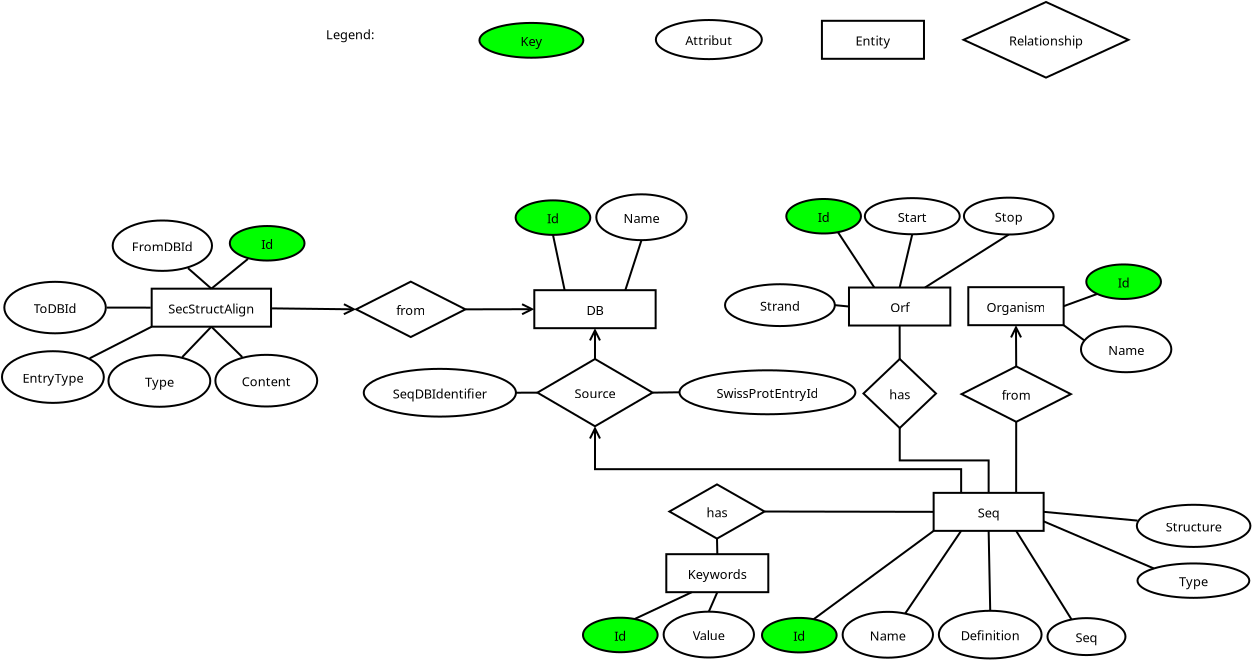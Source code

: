 <?xml version="1.0" encoding="UTF-8"?>
<dia:diagram xmlns:dia="http://www.lysator.liu.se/~alla/dia/">
  <dia:layer name="Hintergrund" visible="true" active="true">
    <dia:object type="Standard - Text" version="1" id="O0">
      <dia:attribute name="obj_pos">
        <dia:point val="22.94,12.783"/>
      </dia:attribute>
      <dia:attribute name="obj_bb">
        <dia:rectangle val="22.94,12.188;25.512,12.935"/>
      </dia:attribute>
      <dia:attribute name="text">
        <dia:composite type="text">
          <dia:attribute name="string">
            <dia:string>#Legend:#</dia:string>
          </dia:attribute>
          <dia:attribute name="font">
            <dia:font family="sans" style="0" name="Helvetica"/>
          </dia:attribute>
          <dia:attribute name="height">
            <dia:real val="0.8"/>
          </dia:attribute>
          <dia:attribute name="pos">
            <dia:point val="22.94,12.783"/>
          </dia:attribute>
          <dia:attribute name="color">
            <dia:color val="#000000"/>
          </dia:attribute>
          <dia:attribute name="alignment">
            <dia:enum val="0"/>
          </dia:attribute>
        </dia:composite>
      </dia:attribute>
      <dia:attribute name="valign">
        <dia:enum val="3"/>
      </dia:attribute>
    </dia:object>
    <dia:object type="Flowchart - Box" version="0" id="O1">
      <dia:attribute name="obj_pos">
        <dia:point val="47.731,11.858"/>
      </dia:attribute>
      <dia:attribute name="obj_bb">
        <dia:rectangle val="47.681,11.808;52.884,13.808"/>
      </dia:attribute>
      <dia:attribute name="elem_corner">
        <dia:point val="47.731,11.858"/>
      </dia:attribute>
      <dia:attribute name="elem_width">
        <dia:real val="5.103"/>
      </dia:attribute>
      <dia:attribute name="elem_height">
        <dia:real val="1.9"/>
      </dia:attribute>
      <dia:attribute name="show_background">
        <dia:boolean val="true"/>
      </dia:attribute>
      <dia:attribute name="padding">
        <dia:real val="0.5"/>
      </dia:attribute>
      <dia:attribute name="text">
        <dia:composite type="text">
          <dia:attribute name="string">
            <dia:string>#Entity#</dia:string>
          </dia:attribute>
          <dia:attribute name="font">
            <dia:font family="sans" style="0" name="Helvetica"/>
          </dia:attribute>
          <dia:attribute name="height">
            <dia:real val="0.8"/>
          </dia:attribute>
          <dia:attribute name="pos">
            <dia:point val="50.283,13.003"/>
          </dia:attribute>
          <dia:attribute name="color">
            <dia:color val="#000000"/>
          </dia:attribute>
          <dia:attribute name="alignment">
            <dia:enum val="1"/>
          </dia:attribute>
        </dia:composite>
      </dia:attribute>
    </dia:object>
    <dia:object type="Flowchart - Diamond" version="0" id="O2">
      <dia:attribute name="obj_pos">
        <dia:point val="54.814,10.918"/>
      </dia:attribute>
      <dia:attribute name="obj_bb">
        <dia:rectangle val="54.764,10.868;63.105,14.748"/>
      </dia:attribute>
      <dia:attribute name="elem_corner">
        <dia:point val="54.814,10.918"/>
      </dia:attribute>
      <dia:attribute name="elem_width">
        <dia:real val="8.241"/>
      </dia:attribute>
      <dia:attribute name="elem_height">
        <dia:real val="3.78"/>
      </dia:attribute>
      <dia:attribute name="show_background">
        <dia:boolean val="true"/>
      </dia:attribute>
      <dia:attribute name="padding">
        <dia:real val="0.354"/>
      </dia:attribute>
      <dia:attribute name="text">
        <dia:composite type="text">
          <dia:attribute name="string">
            <dia:string>#Relationship#</dia:string>
          </dia:attribute>
          <dia:attribute name="font">
            <dia:font family="sans" style="0" name="Helvetica"/>
          </dia:attribute>
          <dia:attribute name="height">
            <dia:real val="0.8"/>
          </dia:attribute>
          <dia:attribute name="pos">
            <dia:point val="58.934,13.003"/>
          </dia:attribute>
          <dia:attribute name="color">
            <dia:color val="#000000"/>
          </dia:attribute>
          <dia:attribute name="alignment">
            <dia:enum val="1"/>
          </dia:attribute>
        </dia:composite>
      </dia:attribute>
    </dia:object>
    <dia:object type="Flowchart - Ellipse" version="0" id="O3">
      <dia:attribute name="obj_pos">
        <dia:point val="39.428,11.819"/>
      </dia:attribute>
      <dia:attribute name="obj_bb">
        <dia:rectangle val="39.378,11.769;44.778,13.824"/>
      </dia:attribute>
      <dia:attribute name="elem_corner">
        <dia:point val="39.428,11.819"/>
      </dia:attribute>
      <dia:attribute name="elem_width">
        <dia:real val="5.299"/>
      </dia:attribute>
      <dia:attribute name="elem_height">
        <dia:real val="1.955"/>
      </dia:attribute>
      <dia:attribute name="show_background">
        <dia:boolean val="true"/>
      </dia:attribute>
      <dia:attribute name="padding">
        <dia:real val="0.354"/>
      </dia:attribute>
      <dia:attribute name="text">
        <dia:composite type="text">
          <dia:attribute name="string">
            <dia:string>#Attribut#</dia:string>
          </dia:attribute>
          <dia:attribute name="font">
            <dia:font family="sans" style="0" name="Helvetica"/>
          </dia:attribute>
          <dia:attribute name="height">
            <dia:real val="0.8"/>
          </dia:attribute>
          <dia:attribute name="pos">
            <dia:point val="42.078,12.992"/>
          </dia:attribute>
          <dia:attribute name="color">
            <dia:color val="#000000"/>
          </dia:attribute>
          <dia:attribute name="alignment">
            <dia:enum val="1"/>
          </dia:attribute>
        </dia:composite>
      </dia:attribute>
    </dia:object>
    <dia:object type="Flowchart - Ellipse" version="0" id="O4">
      <dia:attribute name="obj_pos">
        <dia:point val="30.607,11.964"/>
      </dia:attribute>
      <dia:attribute name="obj_bb">
        <dia:rectangle val="30.557,11.914;35.851,13.754"/>
      </dia:attribute>
      <dia:attribute name="elem_corner">
        <dia:point val="30.607,11.964"/>
      </dia:attribute>
      <dia:attribute name="elem_width">
        <dia:real val="5.194"/>
      </dia:attribute>
      <dia:attribute name="elem_height">
        <dia:real val="1.74"/>
      </dia:attribute>
      <dia:attribute name="border_width">
        <dia:real val="0.1"/>
      </dia:attribute>
      <dia:attribute name="inner_color">
        <dia:color val="#00ff00"/>
      </dia:attribute>
      <dia:attribute name="show_background">
        <dia:boolean val="true"/>
      </dia:attribute>
      <dia:attribute name="padding">
        <dia:real val="0.354"/>
      </dia:attribute>
      <dia:attribute name="text">
        <dia:composite type="text">
          <dia:attribute name="string">
            <dia:string>#Key#</dia:string>
          </dia:attribute>
          <dia:attribute name="font">
            <dia:font family="sans" style="0" name="Helvetica"/>
          </dia:attribute>
          <dia:attribute name="height">
            <dia:real val="0.8"/>
          </dia:attribute>
          <dia:attribute name="pos">
            <dia:point val="33.204,13.029"/>
          </dia:attribute>
          <dia:attribute name="color">
            <dia:color val="#000000"/>
          </dia:attribute>
          <dia:attribute name="alignment">
            <dia:enum val="1"/>
          </dia:attribute>
        </dia:composite>
      </dia:attribute>
    </dia:object>
    <dia:object type="Flowchart - Box" version="0" id="O5">
      <dia:attribute name="obj_pos">
        <dia:point val="53.317,35.461"/>
      </dia:attribute>
      <dia:attribute name="obj_bb">
        <dia:rectangle val="53.267,35.41;58.867,37.41"/>
      </dia:attribute>
      <dia:attribute name="elem_corner">
        <dia:point val="53.317,35.461"/>
      </dia:attribute>
      <dia:attribute name="elem_width">
        <dia:real val="5.5"/>
      </dia:attribute>
      <dia:attribute name="elem_height">
        <dia:real val="1.9"/>
      </dia:attribute>
      <dia:attribute name="show_background">
        <dia:boolean val="true"/>
      </dia:attribute>
      <dia:attribute name="padding">
        <dia:real val="0.5"/>
      </dia:attribute>
      <dia:attribute name="text">
        <dia:composite type="text">
          <dia:attribute name="string">
            <dia:string>#Seq#</dia:string>
          </dia:attribute>
          <dia:attribute name="font">
            <dia:font family="sans" style="0" name="Helvetica"/>
          </dia:attribute>
          <dia:attribute name="height">
            <dia:real val="0.8"/>
          </dia:attribute>
          <dia:attribute name="pos">
            <dia:point val="56.067,36.605"/>
          </dia:attribute>
          <dia:attribute name="color">
            <dia:color val="#000000"/>
          </dia:attribute>
          <dia:attribute name="alignment">
            <dia:enum val="1"/>
          </dia:attribute>
        </dia:composite>
      </dia:attribute>
    </dia:object>
    <dia:object type="Flowchart - Ellipse" version="0" id="O6">
      <dia:attribute name="obj_pos">
        <dia:point val="44.734,41.713"/>
      </dia:attribute>
      <dia:attribute name="obj_bb">
        <dia:rectangle val="44.684,41.663;48.517,43.489"/>
      </dia:attribute>
      <dia:attribute name="elem_corner">
        <dia:point val="44.734,41.713"/>
      </dia:attribute>
      <dia:attribute name="elem_width">
        <dia:real val="3.733"/>
      </dia:attribute>
      <dia:attribute name="elem_height">
        <dia:real val="1.726"/>
      </dia:attribute>
      <dia:attribute name="border_width">
        <dia:real val="0.1"/>
      </dia:attribute>
      <dia:attribute name="inner_color">
        <dia:color val="#00ff00"/>
      </dia:attribute>
      <dia:attribute name="show_background">
        <dia:boolean val="true"/>
      </dia:attribute>
      <dia:attribute name="padding">
        <dia:real val="0.354"/>
      </dia:attribute>
      <dia:attribute name="text">
        <dia:composite type="text">
          <dia:attribute name="string">
            <dia:string>#Id#</dia:string>
          </dia:attribute>
          <dia:attribute name="font">
            <dia:font family="sans" style="0" name="Helvetica"/>
          </dia:attribute>
          <dia:attribute name="height">
            <dia:real val="0.8"/>
          </dia:attribute>
          <dia:attribute name="pos">
            <dia:point val="46.601,42.771"/>
          </dia:attribute>
          <dia:attribute name="color">
            <dia:color val="#000000"/>
          </dia:attribute>
          <dia:attribute name="alignment">
            <dia:enum val="1"/>
          </dia:attribute>
        </dia:composite>
      </dia:attribute>
    </dia:object>
    <dia:object type="Flowchart - Ellipse" version="0" id="O7">
      <dia:attribute name="obj_pos">
        <dia:point val="48.767,41.41"/>
      </dia:attribute>
      <dia:attribute name="obj_bb">
        <dia:rectangle val="48.717,41.361;53.334,43.752"/>
      </dia:attribute>
      <dia:attribute name="elem_corner">
        <dia:point val="48.767,41.41"/>
      </dia:attribute>
      <dia:attribute name="elem_width">
        <dia:real val="4.517"/>
      </dia:attribute>
      <dia:attribute name="elem_height">
        <dia:real val="2.292"/>
      </dia:attribute>
      <dia:attribute name="show_background">
        <dia:boolean val="true"/>
      </dia:attribute>
      <dia:attribute name="padding">
        <dia:real val="0.354"/>
      </dia:attribute>
      <dia:attribute name="text">
        <dia:composite type="text">
          <dia:attribute name="string">
            <dia:string>#Name#</dia:string>
          </dia:attribute>
          <dia:attribute name="font">
            <dia:font family="sans" style="0" name="Helvetica"/>
          </dia:attribute>
          <dia:attribute name="height">
            <dia:real val="0.8"/>
          </dia:attribute>
          <dia:attribute name="pos">
            <dia:point val="51.026,42.751"/>
          </dia:attribute>
          <dia:attribute name="color">
            <dia:color val="#000000"/>
          </dia:attribute>
          <dia:attribute name="alignment">
            <dia:enum val="1"/>
          </dia:attribute>
        </dia:composite>
      </dia:attribute>
    </dia:object>
    <dia:object type="Flowchart - Ellipse" version="0" id="O8">
      <dia:attribute name="obj_pos">
        <dia:point val="53.577,41.357"/>
      </dia:attribute>
      <dia:attribute name="obj_bb">
        <dia:rectangle val="53.527,41.307;58.765,43.791"/>
      </dia:attribute>
      <dia:attribute name="elem_corner">
        <dia:point val="53.577,41.357"/>
      </dia:attribute>
      <dia:attribute name="elem_width">
        <dia:real val="5.137"/>
      </dia:attribute>
      <dia:attribute name="elem_height">
        <dia:real val="2.384"/>
      </dia:attribute>
      <dia:attribute name="show_background">
        <dia:boolean val="true"/>
      </dia:attribute>
      <dia:attribute name="padding">
        <dia:real val="0.354"/>
      </dia:attribute>
      <dia:attribute name="text">
        <dia:composite type="text">
          <dia:attribute name="string">
            <dia:string>#Definition#</dia:string>
          </dia:attribute>
          <dia:attribute name="font">
            <dia:font family="sans" style="0" name="Helvetica"/>
          </dia:attribute>
          <dia:attribute name="height">
            <dia:real val="0.8"/>
          </dia:attribute>
          <dia:attribute name="pos">
            <dia:point val="56.146,42.744"/>
          </dia:attribute>
          <dia:attribute name="color">
            <dia:color val="#000000"/>
          </dia:attribute>
          <dia:attribute name="alignment">
            <dia:enum val="1"/>
          </dia:attribute>
        </dia:composite>
      </dia:attribute>
    </dia:object>
    <dia:object type="Flowchart - Ellipse" version="0" id="O9">
      <dia:attribute name="obj_pos">
        <dia:point val="59.01,41.724"/>
      </dia:attribute>
      <dia:attribute name="obj_bb">
        <dia:rectangle val="58.96,41.674;62.958,43.621"/>
      </dia:attribute>
      <dia:attribute name="elem_corner">
        <dia:point val="59.01,41.724"/>
      </dia:attribute>
      <dia:attribute name="elem_width">
        <dia:real val="3.898"/>
      </dia:attribute>
      <dia:attribute name="elem_height">
        <dia:real val="1.848"/>
      </dia:attribute>
      <dia:attribute name="show_background">
        <dia:boolean val="true"/>
      </dia:attribute>
      <dia:attribute name="padding">
        <dia:real val="0.354"/>
      </dia:attribute>
      <dia:attribute name="text">
        <dia:composite type="text">
          <dia:attribute name="string">
            <dia:string>#Seq#</dia:string>
          </dia:attribute>
          <dia:attribute name="font">
            <dia:font family="sans" style="0" name="Helvetica"/>
          </dia:attribute>
          <dia:attribute name="height">
            <dia:real val="0.8"/>
          </dia:attribute>
          <dia:attribute name="pos">
            <dia:point val="60.959,42.843"/>
          </dia:attribute>
          <dia:attribute name="color">
            <dia:color val="#000000"/>
          </dia:attribute>
          <dia:attribute name="alignment">
            <dia:enum val="1"/>
          </dia:attribute>
        </dia:composite>
      </dia:attribute>
    </dia:object>
    <dia:object type="Flowchart - Ellipse" version="0" id="O10">
      <dia:attribute name="obj_pos">
        <dia:point val="63.51,38.99"/>
      </dia:attribute>
      <dia:attribute name="obj_bb">
        <dia:rectangle val="63.46,38.941;69.15,40.761"/>
      </dia:attribute>
      <dia:attribute name="elem_corner">
        <dia:point val="63.51,38.99"/>
      </dia:attribute>
      <dia:attribute name="elem_width">
        <dia:real val="5.59"/>
      </dia:attribute>
      <dia:attribute name="elem_height">
        <dia:real val="1.72"/>
      </dia:attribute>
      <dia:attribute name="show_background">
        <dia:boolean val="true"/>
      </dia:attribute>
      <dia:attribute name="padding">
        <dia:real val="0.354"/>
      </dia:attribute>
      <dia:attribute name="text">
        <dia:composite type="text">
          <dia:attribute name="string">
            <dia:string>#Type#</dia:string>
          </dia:attribute>
          <dia:attribute name="font">
            <dia:font family="sans" style="0" name="Helvetica"/>
          </dia:attribute>
          <dia:attribute name="height">
            <dia:real val="0.8"/>
          </dia:attribute>
          <dia:attribute name="pos">
            <dia:point val="66.305,40.045"/>
          </dia:attribute>
          <dia:attribute name="color">
            <dia:color val="#000000"/>
          </dia:attribute>
          <dia:attribute name="alignment">
            <dia:enum val="1"/>
          </dia:attribute>
        </dia:composite>
      </dia:attribute>
    </dia:object>
    <dia:object type="Flowchart - Ellipse" version="0" id="O11">
      <dia:attribute name="obj_pos">
        <dia:point val="63.477,36.057"/>
      </dia:attribute>
      <dia:attribute name="obj_bb">
        <dia:rectangle val="63.427,36.007;69.205,38.214"/>
      </dia:attribute>
      <dia:attribute name="elem_corner">
        <dia:point val="63.477,36.057"/>
      </dia:attribute>
      <dia:attribute name="elem_width">
        <dia:real val="5.678"/>
      </dia:attribute>
      <dia:attribute name="elem_height">
        <dia:real val="2.107"/>
      </dia:attribute>
      <dia:attribute name="show_background">
        <dia:boolean val="true"/>
      </dia:attribute>
      <dia:attribute name="padding">
        <dia:real val="0.354"/>
      </dia:attribute>
      <dia:attribute name="text">
        <dia:composite type="text">
          <dia:attribute name="string">
            <dia:string>#Structure#</dia:string>
          </dia:attribute>
          <dia:attribute name="font">
            <dia:font family="sans" style="0" name="Helvetica"/>
          </dia:attribute>
          <dia:attribute name="height">
            <dia:real val="0.8"/>
          </dia:attribute>
          <dia:attribute name="pos">
            <dia:point val="66.316,37.305"/>
          </dia:attribute>
          <dia:attribute name="color">
            <dia:color val="#000000"/>
          </dia:attribute>
          <dia:attribute name="alignment">
            <dia:enum val="1"/>
          </dia:attribute>
        </dia:composite>
      </dia:attribute>
    </dia:object>
    <dia:object type="Standard - Line" version="0" id="O12">
      <dia:attribute name="obj_pos">
        <dia:point val="63.514,36.849"/>
      </dia:attribute>
      <dia:attribute name="obj_bb">
        <dia:rectangle val="58.763,36.356;63.568,36.903"/>
      </dia:attribute>
      <dia:attribute name="conn_endpoints">
        <dia:point val="63.514,36.849"/>
        <dia:point val="58.817,36.41"/>
      </dia:attribute>
      <dia:attribute name="numcp">
        <dia:int val="1"/>
      </dia:attribute>
      <dia:connections>
        <dia:connection handle="0" to="O11" connection="16"/>
        <dia:connection handle="1" to="O5" connection="8"/>
      </dia:connections>
    </dia:object>
    <dia:object type="Standard - Line" version="0" id="O13">
      <dia:attribute name="obj_pos">
        <dia:point val="64.329,39.242"/>
      </dia:attribute>
      <dia:attribute name="obj_bb">
        <dia:rectangle val="58.752,36.82;64.395,39.308"/>
      </dia:attribute>
      <dia:attribute name="conn_endpoints">
        <dia:point val="64.329,39.242"/>
        <dia:point val="58.817,36.886"/>
      </dia:attribute>
      <dia:attribute name="numcp">
        <dia:int val="1"/>
      </dia:attribute>
      <dia:connections>
        <dia:connection handle="0" to="O10" connection="6"/>
        <dia:connection handle="1" to="O5" connection="10"/>
      </dia:connections>
    </dia:object>
    <dia:object type="Standard - Line" version="0" id="O14">
      <dia:attribute name="obj_pos">
        <dia:point val="57.442,37.361"/>
      </dia:attribute>
      <dia:attribute name="obj_bb">
        <dia:rectangle val="57.373,37.292;60.282,41.863"/>
      </dia:attribute>
      <dia:attribute name="conn_endpoints">
        <dia:point val="57.442,37.361"/>
        <dia:point val="60.214,41.794"/>
      </dia:attribute>
      <dia:attribute name="numcp">
        <dia:int val="1"/>
      </dia:attribute>
      <dia:connections>
        <dia:connection handle="0" to="O5" connection="14"/>
        <dia:connection handle="1" to="O9" connection="5"/>
      </dia:connections>
    </dia:object>
    <dia:object type="Standard - Line" version="0" id="O15">
      <dia:attribute name="obj_pos">
        <dia:point val="56.067,37.361"/>
      </dia:attribute>
      <dia:attribute name="obj_bb">
        <dia:rectangle val="56.016,37.309;56.197,41.408"/>
      </dia:attribute>
      <dia:attribute name="conn_endpoints">
        <dia:point val="56.067,37.361"/>
        <dia:point val="56.146,41.357"/>
      </dia:attribute>
      <dia:attribute name="numcp">
        <dia:int val="1"/>
      </dia:attribute>
      <dia:connections>
        <dia:connection handle="0" to="O5" connection="13"/>
        <dia:connection handle="1" to="O8" connection="4"/>
      </dia:connections>
    </dia:object>
    <dia:object type="Standard - Line" version="0" id="O16">
      <dia:attribute name="obj_pos">
        <dia:point val="54.692,37.361"/>
      </dia:attribute>
      <dia:attribute name="obj_bb">
        <dia:rectangle val="51.82,37.291;54.762,41.567"/>
      </dia:attribute>
      <dia:attribute name="conn_endpoints">
        <dia:point val="54.692,37.361"/>
        <dia:point val="51.89,41.498"/>
      </dia:attribute>
      <dia:attribute name="numcp">
        <dia:int val="1"/>
      </dia:attribute>
      <dia:connections>
        <dia:connection handle="0" to="O5" connection="12"/>
        <dia:connection handle="1" to="O7" connection="3"/>
      </dia:connections>
    </dia:object>
    <dia:object type="Standard - Line" version="0" id="O17">
      <dia:attribute name="obj_pos">
        <dia:point val="53.317,37.361"/>
      </dia:attribute>
      <dia:attribute name="obj_bb">
        <dia:rectangle val="47.245,37.291;53.387,41.849"/>
      </dia:attribute>
      <dia:attribute name="conn_endpoints">
        <dia:point val="53.317,37.361"/>
        <dia:point val="47.315,41.779"/>
      </dia:attribute>
      <dia:attribute name="numcp">
        <dia:int val="1"/>
      </dia:attribute>
      <dia:connections>
        <dia:connection handle="0" to="O5" connection="11"/>
        <dia:connection handle="1" to="O6" connection="3"/>
      </dia:connections>
    </dia:object>
    <dia:object type="Flowchart - Diamond" version="0" id="O18">
      <dia:attribute name="obj_pos">
        <dia:point val="40.106,35.038"/>
      </dia:attribute>
      <dia:attribute name="obj_bb">
        <dia:rectangle val="40.056,34.989;44.913,37.8"/>
      </dia:attribute>
      <dia:attribute name="elem_corner">
        <dia:point val="40.106,35.038"/>
      </dia:attribute>
      <dia:attribute name="elem_width">
        <dia:real val="4.756"/>
      </dia:attribute>
      <dia:attribute name="elem_height">
        <dia:real val="2.711"/>
      </dia:attribute>
      <dia:attribute name="show_background">
        <dia:boolean val="true"/>
      </dia:attribute>
      <dia:attribute name="padding">
        <dia:real val="0.354"/>
      </dia:attribute>
      <dia:attribute name="text">
        <dia:composite type="text">
          <dia:attribute name="string">
            <dia:string>#has#</dia:string>
          </dia:attribute>
          <dia:attribute name="font">
            <dia:font family="sans" style="0" name="Helvetica"/>
          </dia:attribute>
          <dia:attribute name="height">
            <dia:real val="0.8"/>
          </dia:attribute>
          <dia:attribute name="pos">
            <dia:point val="42.485,36.589"/>
          </dia:attribute>
          <dia:attribute name="color">
            <dia:color val="#000000"/>
          </dia:attribute>
          <dia:attribute name="alignment">
            <dia:enum val="1"/>
          </dia:attribute>
        </dia:composite>
      </dia:attribute>
    </dia:object>
    <dia:object type="Standard - Line" version="0" id="O19">
      <dia:attribute name="obj_pos">
        <dia:point val="53.317,36.41"/>
      </dia:attribute>
      <dia:attribute name="obj_bb">
        <dia:rectangle val="44.813,36.344;53.367,36.461"/>
      </dia:attribute>
      <dia:attribute name="conn_endpoints">
        <dia:point val="53.317,36.41"/>
        <dia:point val="44.863,36.394"/>
      </dia:attribute>
      <dia:attribute name="numcp">
        <dia:int val="1"/>
      </dia:attribute>
      <dia:connections>
        <dia:connection handle="0" to="O5" connection="7"/>
        <dia:connection handle="1" to="O18" connection="4"/>
      </dia:connections>
    </dia:object>
    <dia:object type="Flowchart - Box" version="0" id="O20">
      <dia:attribute name="obj_pos">
        <dia:point val="39.95,38.527"/>
      </dia:attribute>
      <dia:attribute name="obj_bb">
        <dia:rectangle val="39.901,38.477;45.1,40.477"/>
      </dia:attribute>
      <dia:attribute name="elem_corner">
        <dia:point val="39.95,38.527"/>
      </dia:attribute>
      <dia:attribute name="elem_width">
        <dia:real val="5.1"/>
      </dia:attribute>
      <dia:attribute name="elem_height">
        <dia:real val="1.9"/>
      </dia:attribute>
      <dia:attribute name="show_background">
        <dia:boolean val="true"/>
      </dia:attribute>
      <dia:attribute name="padding">
        <dia:real val="0.5"/>
      </dia:attribute>
      <dia:attribute name="text">
        <dia:composite type="text">
          <dia:attribute name="string">
            <dia:string>#Keywords#</dia:string>
          </dia:attribute>
          <dia:attribute name="font">
            <dia:font family="sans" style="0" name="Helvetica"/>
          </dia:attribute>
          <dia:attribute name="height">
            <dia:real val="0.8"/>
          </dia:attribute>
          <dia:attribute name="pos">
            <dia:point val="42.501,39.672"/>
          </dia:attribute>
          <dia:attribute name="color">
            <dia:color val="#000000"/>
          </dia:attribute>
          <dia:attribute name="alignment">
            <dia:enum val="1"/>
          </dia:attribute>
        </dia:composite>
      </dia:attribute>
    </dia:object>
    <dia:object type="Standard - Line" version="0" id="O21">
      <dia:attribute name="obj_pos">
        <dia:point val="42.485,37.75"/>
      </dia:attribute>
      <dia:attribute name="obj_bb">
        <dia:rectangle val="42.434,37.699;42.551,38.578"/>
      </dia:attribute>
      <dia:attribute name="conn_endpoints">
        <dia:point val="42.485,37.75"/>
        <dia:point val="42.501,38.527"/>
      </dia:attribute>
      <dia:attribute name="numcp">
        <dia:int val="1"/>
      </dia:attribute>
      <dia:connections>
        <dia:connection handle="0" to="O18" connection="8"/>
        <dia:connection handle="1" to="O20" connection="2"/>
      </dia:connections>
    </dia:object>
    <dia:object type="Flowchart - Ellipse" version="0" id="O22">
      <dia:attribute name="obj_pos">
        <dia:point val="35.784,41.703"/>
      </dia:attribute>
      <dia:attribute name="obj_bb">
        <dia:rectangle val="35.734,41.653;39.567,43.48"/>
      </dia:attribute>
      <dia:attribute name="elem_corner">
        <dia:point val="35.784,41.703"/>
      </dia:attribute>
      <dia:attribute name="elem_width">
        <dia:real val="3.733"/>
      </dia:attribute>
      <dia:attribute name="elem_height">
        <dia:real val="1.726"/>
      </dia:attribute>
      <dia:attribute name="border_width">
        <dia:real val="0.1"/>
      </dia:attribute>
      <dia:attribute name="inner_color">
        <dia:color val="#00ff00"/>
      </dia:attribute>
      <dia:attribute name="show_background">
        <dia:boolean val="true"/>
      </dia:attribute>
      <dia:attribute name="padding">
        <dia:real val="0.354"/>
      </dia:attribute>
      <dia:attribute name="text">
        <dia:composite type="text">
          <dia:attribute name="string">
            <dia:string>#Id#</dia:string>
          </dia:attribute>
          <dia:attribute name="font">
            <dia:font family="sans" style="0" name="Helvetica"/>
          </dia:attribute>
          <dia:attribute name="height">
            <dia:real val="0.8"/>
          </dia:attribute>
          <dia:attribute name="pos">
            <dia:point val="37.651,42.761"/>
          </dia:attribute>
          <dia:attribute name="color">
            <dia:color val="#000000"/>
          </dia:attribute>
          <dia:attribute name="alignment">
            <dia:enum val="1"/>
          </dia:attribute>
        </dia:composite>
      </dia:attribute>
    </dia:object>
    <dia:object type="Flowchart - Ellipse" version="0" id="O23">
      <dia:attribute name="obj_pos">
        <dia:point val="39.817,41.401"/>
      </dia:attribute>
      <dia:attribute name="obj_bb">
        <dia:rectangle val="39.767,41.35;44.384,43.742"/>
      </dia:attribute>
      <dia:attribute name="elem_corner">
        <dia:point val="39.817,41.401"/>
      </dia:attribute>
      <dia:attribute name="elem_width">
        <dia:real val="4.517"/>
      </dia:attribute>
      <dia:attribute name="elem_height">
        <dia:real val="2.292"/>
      </dia:attribute>
      <dia:attribute name="show_background">
        <dia:boolean val="true"/>
      </dia:attribute>
      <dia:attribute name="padding">
        <dia:real val="0.354"/>
      </dia:attribute>
      <dia:attribute name="text">
        <dia:composite type="text">
          <dia:attribute name="string">
            <dia:string>#Value#</dia:string>
          </dia:attribute>
          <dia:attribute name="font">
            <dia:font family="sans" style="0" name="Helvetica"/>
          </dia:attribute>
          <dia:attribute name="height">
            <dia:real val="0.8"/>
          </dia:attribute>
          <dia:attribute name="pos">
            <dia:point val="42.075,42.741"/>
          </dia:attribute>
          <dia:attribute name="color">
            <dia:color val="#000000"/>
          </dia:attribute>
          <dia:attribute name="alignment">
            <dia:enum val="1"/>
          </dia:attribute>
        </dia:composite>
      </dia:attribute>
    </dia:object>
    <dia:object type="Standard - Line" version="0" id="O24">
      <dia:attribute name="obj_pos">
        <dia:point val="41.225,40.427"/>
      </dia:attribute>
      <dia:attribute name="obj_bb">
        <dia:rectangle val="38.298,40.361;41.292,41.835"/>
      </dia:attribute>
      <dia:attribute name="conn_endpoints">
        <dia:point val="41.225,40.427"/>
        <dia:point val="38.365,41.769"/>
      </dia:attribute>
      <dia:attribute name="numcp">
        <dia:int val="1"/>
      </dia:attribute>
      <dia:connections>
        <dia:connection handle="0" to="O20" connection="12"/>
        <dia:connection handle="1" to="O22" connection="3"/>
      </dia:connections>
    </dia:object>
    <dia:object type="Standard - Line" version="0" id="O25">
      <dia:attribute name="obj_pos">
        <dia:point val="42.501,40.427"/>
      </dia:attribute>
      <dia:attribute name="obj_bb">
        <dia:rectangle val="42.01,40.361;42.566,41.466"/>
      </dia:attribute>
      <dia:attribute name="conn_endpoints">
        <dia:point val="42.501,40.427"/>
        <dia:point val="42.075,41.401"/>
      </dia:attribute>
      <dia:attribute name="numcp">
        <dia:int val="1"/>
      </dia:attribute>
      <dia:connections>
        <dia:connection handle="0" to="O20" connection="13"/>
        <dia:connection handle="1" to="O23" connection="4"/>
      </dia:connections>
    </dia:object>
    <dia:object type="Flowchart - Diamond" version="0" id="O26">
      <dia:attribute name="obj_pos">
        <dia:point val="54.713,29.139"/>
      </dia:attribute>
      <dia:attribute name="obj_bb">
        <dia:rectangle val="54.663,29.089;60.228,31.96"/>
      </dia:attribute>
      <dia:attribute name="elem_corner">
        <dia:point val="54.713,29.139"/>
      </dia:attribute>
      <dia:attribute name="elem_width">
        <dia:real val="5.465"/>
      </dia:attribute>
      <dia:attribute name="elem_height">
        <dia:real val="2.77"/>
      </dia:attribute>
      <dia:attribute name="show_background">
        <dia:boolean val="true"/>
      </dia:attribute>
      <dia:attribute name="padding">
        <dia:real val="0.354"/>
      </dia:attribute>
      <dia:attribute name="text">
        <dia:composite type="text">
          <dia:attribute name="string">
            <dia:string>#from#</dia:string>
          </dia:attribute>
          <dia:attribute name="font">
            <dia:font family="sans" style="0" name="Helvetica"/>
          </dia:attribute>
          <dia:attribute name="height">
            <dia:real val="0.8"/>
          </dia:attribute>
          <dia:attribute name="pos">
            <dia:point val="57.445,30.72"/>
          </dia:attribute>
          <dia:attribute name="color">
            <dia:color val="#000000"/>
          </dia:attribute>
          <dia:attribute name="alignment">
            <dia:enum val="1"/>
          </dia:attribute>
        </dia:composite>
      </dia:attribute>
    </dia:object>
    <dia:object type="Standard - Line" version="0" id="O27">
      <dia:attribute name="obj_pos">
        <dia:point val="57.445,31.91"/>
      </dia:attribute>
      <dia:attribute name="obj_bb">
        <dia:rectangle val="57.392,31.86;57.495,35.511"/>
      </dia:attribute>
      <dia:attribute name="conn_endpoints">
        <dia:point val="57.445,31.91"/>
        <dia:point val="57.442,35.461"/>
      </dia:attribute>
      <dia:attribute name="numcp">
        <dia:int val="1"/>
      </dia:attribute>
      <dia:connections>
        <dia:connection handle="0" to="O26" connection="8"/>
        <dia:connection handle="1" to="O5" connection="3"/>
      </dia:connections>
    </dia:object>
    <dia:object type="Flowchart - Box" version="0" id="O28">
      <dia:attribute name="obj_pos">
        <dia:point val="55.05,25.177"/>
      </dia:attribute>
      <dia:attribute name="obj_bb">
        <dia:rectangle val="55.001,25.127;59.867,27.127"/>
      </dia:attribute>
      <dia:attribute name="elem_corner">
        <dia:point val="55.05,25.177"/>
      </dia:attribute>
      <dia:attribute name="elem_width">
        <dia:real val="4.767"/>
      </dia:attribute>
      <dia:attribute name="elem_height">
        <dia:real val="1.9"/>
      </dia:attribute>
      <dia:attribute name="show_background">
        <dia:boolean val="true"/>
      </dia:attribute>
      <dia:attribute name="padding">
        <dia:real val="0.5"/>
      </dia:attribute>
      <dia:attribute name="text">
        <dia:composite type="text">
          <dia:attribute name="string">
            <dia:string>#Organism#</dia:string>
          </dia:attribute>
          <dia:attribute name="font">
            <dia:font family="sans" style="0" name="Helvetica"/>
          </dia:attribute>
          <dia:attribute name="height">
            <dia:real val="0.8"/>
          </dia:attribute>
          <dia:attribute name="pos">
            <dia:point val="57.434,26.322"/>
          </dia:attribute>
          <dia:attribute name="color">
            <dia:color val="#000000"/>
          </dia:attribute>
          <dia:attribute name="alignment">
            <dia:enum val="1"/>
          </dia:attribute>
        </dia:composite>
      </dia:attribute>
    </dia:object>
    <dia:object type="Standard - Line" version="0" id="O29">
      <dia:attribute name="obj_pos">
        <dia:point val="57.434,27.077"/>
      </dia:attribute>
      <dia:attribute name="obj_bb">
        <dia:rectangle val="57.107,27.027;57.768,29.19"/>
      </dia:attribute>
      <dia:attribute name="conn_endpoints">
        <dia:point val="57.434,27.077"/>
        <dia:point val="57.445,29.139"/>
      </dia:attribute>
      <dia:attribute name="numcp">
        <dia:int val="1"/>
      </dia:attribute>
      <dia:attribute name="start_arrow">
        <dia:enum val="1"/>
      </dia:attribute>
      <dia:attribute name="start_arrow_length">
        <dia:real val="0.5"/>
      </dia:attribute>
      <dia:attribute name="start_arrow_width">
        <dia:real val="0.5"/>
      </dia:attribute>
      <dia:connections>
        <dia:connection handle="0" to="O28" connection="13"/>
        <dia:connection handle="1" to="O26" connection="0"/>
      </dia:connections>
    </dia:object>
    <dia:object type="Flowchart - Ellipse" version="0" id="O30">
      <dia:attribute name="obj_pos">
        <dia:point val="60.95,24.04"/>
      </dia:attribute>
      <dia:attribute name="obj_bb">
        <dia:rectangle val="60.901,23.99;64.734,25.816"/>
      </dia:attribute>
      <dia:attribute name="elem_corner">
        <dia:point val="60.95,24.04"/>
      </dia:attribute>
      <dia:attribute name="elem_width">
        <dia:real val="3.733"/>
      </dia:attribute>
      <dia:attribute name="elem_height">
        <dia:real val="1.726"/>
      </dia:attribute>
      <dia:attribute name="border_width">
        <dia:real val="0.1"/>
      </dia:attribute>
      <dia:attribute name="inner_color">
        <dia:color val="#00ff00"/>
      </dia:attribute>
      <dia:attribute name="show_background">
        <dia:boolean val="true"/>
      </dia:attribute>
      <dia:attribute name="padding">
        <dia:real val="0.354"/>
      </dia:attribute>
      <dia:attribute name="text">
        <dia:composite type="text">
          <dia:attribute name="string">
            <dia:string>#Id#</dia:string>
          </dia:attribute>
          <dia:attribute name="font">
            <dia:font family="sans" style="0" name="Helvetica"/>
          </dia:attribute>
          <dia:attribute name="height">
            <dia:real val="0.8"/>
          </dia:attribute>
          <dia:attribute name="pos">
            <dia:point val="62.817,25.098"/>
          </dia:attribute>
          <dia:attribute name="color">
            <dia:color val="#000000"/>
          </dia:attribute>
          <dia:attribute name="alignment">
            <dia:enum val="1"/>
          </dia:attribute>
        </dia:composite>
      </dia:attribute>
    </dia:object>
    <dia:object type="Flowchart - Ellipse" version="0" id="O31">
      <dia:attribute name="obj_pos">
        <dia:point val="60.684,27.137"/>
      </dia:attribute>
      <dia:attribute name="obj_bb">
        <dia:rectangle val="60.634,27.087;65.25,29.479"/>
      </dia:attribute>
      <dia:attribute name="elem_corner">
        <dia:point val="60.684,27.137"/>
      </dia:attribute>
      <dia:attribute name="elem_width">
        <dia:real val="4.517"/>
      </dia:attribute>
      <dia:attribute name="elem_height">
        <dia:real val="2.292"/>
      </dia:attribute>
      <dia:attribute name="show_background">
        <dia:boolean val="true"/>
      </dia:attribute>
      <dia:attribute name="padding">
        <dia:real val="0.354"/>
      </dia:attribute>
      <dia:attribute name="text">
        <dia:composite type="text">
          <dia:attribute name="string">
            <dia:string>#Name#</dia:string>
          </dia:attribute>
          <dia:attribute name="font">
            <dia:font family="sans" style="0" name="Helvetica"/>
          </dia:attribute>
          <dia:attribute name="height">
            <dia:real val="0.8"/>
          </dia:attribute>
          <dia:attribute name="pos">
            <dia:point val="62.942,28.478"/>
          </dia:attribute>
          <dia:attribute name="color">
            <dia:color val="#000000"/>
          </dia:attribute>
          <dia:attribute name="alignment">
            <dia:enum val="1"/>
          </dia:attribute>
        </dia:composite>
      </dia:attribute>
    </dia:object>
    <dia:object type="Standard - Line" version="0" id="O32">
      <dia:attribute name="obj_pos">
        <dia:point val="61.497,25.513"/>
      </dia:attribute>
      <dia:attribute name="obj_bb">
        <dia:rectangle val="59.753,25.449;61.561,26.191"/>
      </dia:attribute>
      <dia:attribute name="conn_endpoints">
        <dia:point val="61.497,25.513"/>
        <dia:point val="59.817,26.127"/>
      </dia:attribute>
      <dia:attribute name="numcp">
        <dia:int val="1"/>
      </dia:attribute>
      <dia:connections>
        <dia:connection handle="0" to="O30" connection="10"/>
        <dia:connection handle="1" to="O28" connection="8"/>
      </dia:connections>
    </dia:object>
    <dia:object type="Standard - Line" version="0" id="O33">
      <dia:attribute name="obj_pos">
        <dia:point val="59.817,27.077"/>
      </dia:attribute>
      <dia:attribute name="obj_bb">
        <dia:rectangle val="59.747,27.007;60.926,27.914"/>
      </dia:attribute>
      <dia:attribute name="conn_endpoints">
        <dia:point val="59.817,27.077"/>
        <dia:point val="60.856,27.844"/>
      </dia:attribute>
      <dia:attribute name="numcp">
        <dia:int val="1"/>
      </dia:attribute>
      <dia:connections>
        <dia:connection handle="0" to="O28" connection="15"/>
        <dia:connection handle="1" to="O31" connection="7"/>
      </dia:connections>
    </dia:object>
    <dia:object type="Flowchart - Box" version="0" id="O34">
      <dia:attribute name="obj_pos">
        <dia:point val="49.084,25.194"/>
      </dia:attribute>
      <dia:attribute name="obj_bb">
        <dia:rectangle val="49.034,25.144;54.2,27.144"/>
      </dia:attribute>
      <dia:attribute name="elem_corner">
        <dia:point val="49.084,25.194"/>
      </dia:attribute>
      <dia:attribute name="elem_width">
        <dia:real val="5.067"/>
      </dia:attribute>
      <dia:attribute name="elem_height">
        <dia:real val="1.9"/>
      </dia:attribute>
      <dia:attribute name="show_background">
        <dia:boolean val="true"/>
      </dia:attribute>
      <dia:attribute name="padding">
        <dia:real val="0.5"/>
      </dia:attribute>
      <dia:attribute name="text">
        <dia:composite type="text">
          <dia:attribute name="string">
            <dia:string>#Orf#</dia:string>
          </dia:attribute>
          <dia:attribute name="font">
            <dia:font family="sans" style="0" name="Helvetica"/>
          </dia:attribute>
          <dia:attribute name="height">
            <dia:real val="0.8"/>
          </dia:attribute>
          <dia:attribute name="pos">
            <dia:point val="51.617,26.339"/>
          </dia:attribute>
          <dia:attribute name="color">
            <dia:color val="#000000"/>
          </dia:attribute>
          <dia:attribute name="alignment">
            <dia:enum val="1"/>
          </dia:attribute>
        </dia:composite>
      </dia:attribute>
    </dia:object>
    <dia:object type="Flowchart - Diamond" version="0" id="O35">
      <dia:attribute name="obj_pos">
        <dia:point val="49.808,28.768"/>
      </dia:attribute>
      <dia:attribute name="obj_bb">
        <dia:rectangle val="49.758,28.718;53.485,32.267"/>
      </dia:attribute>
      <dia:attribute name="elem_corner">
        <dia:point val="49.808,28.768"/>
      </dia:attribute>
      <dia:attribute name="elem_width">
        <dia:real val="3.627"/>
      </dia:attribute>
      <dia:attribute name="elem_height">
        <dia:real val="3.45"/>
      </dia:attribute>
      <dia:attribute name="show_background">
        <dia:boolean val="true"/>
      </dia:attribute>
      <dia:attribute name="padding">
        <dia:real val="0.354"/>
      </dia:attribute>
      <dia:attribute name="text">
        <dia:composite type="text">
          <dia:attribute name="string">
            <dia:string>#has#</dia:string>
          </dia:attribute>
          <dia:attribute name="font">
            <dia:font family="sans" style="0" name="Helvetica"/>
          </dia:attribute>
          <dia:attribute name="height">
            <dia:real val="0.8"/>
          </dia:attribute>
          <dia:attribute name="pos">
            <dia:point val="51.621,30.688"/>
          </dia:attribute>
          <dia:attribute name="color">
            <dia:color val="#000000"/>
          </dia:attribute>
          <dia:attribute name="alignment">
            <dia:enum val="1"/>
          </dia:attribute>
        </dia:composite>
      </dia:attribute>
    </dia:object>
    <dia:object type="Standard - ZigZagLine" version="1" id="O36">
      <dia:attribute name="obj_pos">
        <dia:point val="51.621,32.218"/>
      </dia:attribute>
      <dia:attribute name="obj_bb">
        <dia:rectangle val="51.572,32.167;56.117,35.511"/>
      </dia:attribute>
      <dia:attribute name="orth_points">
        <dia:point val="51.621,32.218"/>
        <dia:point val="51.621,33.839"/>
        <dia:point val="56.067,33.839"/>
        <dia:point val="56.067,35.461"/>
      </dia:attribute>
      <dia:attribute name="orth_orient">
        <dia:enum val="1"/>
        <dia:enum val="0"/>
        <dia:enum val="1"/>
      </dia:attribute>
      <dia:attribute name="autorouting">
        <dia:boolean val="true"/>
      </dia:attribute>
      <dia:connections>
        <dia:connection handle="0" to="O35" connection="8"/>
        <dia:connection handle="1" to="O5" connection="2"/>
      </dia:connections>
    </dia:object>
    <dia:object type="Standard - Line" version="0" id="O37">
      <dia:attribute name="obj_pos">
        <dia:point val="51.617,27.094"/>
      </dia:attribute>
      <dia:attribute name="obj_bb">
        <dia:rectangle val="51.567,27.044;51.672,28.818"/>
      </dia:attribute>
      <dia:attribute name="conn_endpoints">
        <dia:point val="51.617,27.094"/>
        <dia:point val="51.621,28.768"/>
      </dia:attribute>
      <dia:attribute name="numcp">
        <dia:int val="1"/>
      </dia:attribute>
      <dia:connections>
        <dia:connection handle="0" to="O34" connection="13"/>
        <dia:connection handle="1" to="O35" connection="0"/>
      </dia:connections>
    </dia:object>
    <dia:object type="Flowchart - Ellipse" version="0" id="O38">
      <dia:attribute name="obj_pos">
        <dia:point val="45.95,20.767"/>
      </dia:attribute>
      <dia:attribute name="obj_bb">
        <dia:rectangle val="45.901,20.717;49.734,22.544"/>
      </dia:attribute>
      <dia:attribute name="elem_corner">
        <dia:point val="45.95,20.767"/>
      </dia:attribute>
      <dia:attribute name="elem_width">
        <dia:real val="3.733"/>
      </dia:attribute>
      <dia:attribute name="elem_height">
        <dia:real val="1.726"/>
      </dia:attribute>
      <dia:attribute name="border_width">
        <dia:real val="0.1"/>
      </dia:attribute>
      <dia:attribute name="inner_color">
        <dia:color val="#00ff00"/>
      </dia:attribute>
      <dia:attribute name="show_background">
        <dia:boolean val="true"/>
      </dia:attribute>
      <dia:attribute name="padding">
        <dia:real val="0.354"/>
      </dia:attribute>
      <dia:attribute name="text">
        <dia:composite type="text">
          <dia:attribute name="string">
            <dia:string>#Id#</dia:string>
          </dia:attribute>
          <dia:attribute name="font">
            <dia:font family="sans" style="0" name="Helvetica"/>
          </dia:attribute>
          <dia:attribute name="height">
            <dia:real val="0.8"/>
          </dia:attribute>
          <dia:attribute name="pos">
            <dia:point val="47.817,21.825"/>
          </dia:attribute>
          <dia:attribute name="color">
            <dia:color val="#000000"/>
          </dia:attribute>
          <dia:attribute name="alignment">
            <dia:enum val="1"/>
          </dia:attribute>
        </dia:composite>
      </dia:attribute>
    </dia:object>
    <dia:object type="Flowchart - Ellipse" version="0" id="O39">
      <dia:attribute name="obj_pos">
        <dia:point val="49.877,20.724"/>
      </dia:attribute>
      <dia:attribute name="obj_bb">
        <dia:rectangle val="49.827,20.674;54.671,22.581"/>
      </dia:attribute>
      <dia:attribute name="elem_corner">
        <dia:point val="49.877,20.724"/>
      </dia:attribute>
      <dia:attribute name="elem_width">
        <dia:real val="4.744"/>
      </dia:attribute>
      <dia:attribute name="elem_height">
        <dia:real val="1.807"/>
      </dia:attribute>
      <dia:attribute name="show_background">
        <dia:boolean val="true"/>
      </dia:attribute>
      <dia:attribute name="padding">
        <dia:real val="0.354"/>
      </dia:attribute>
      <dia:attribute name="text">
        <dia:composite type="text">
          <dia:attribute name="string">
            <dia:string>#Start#</dia:string>
          </dia:attribute>
          <dia:attribute name="font">
            <dia:font family="sans" style="0" name="Helvetica"/>
          </dia:attribute>
          <dia:attribute name="height">
            <dia:real val="0.8"/>
          </dia:attribute>
          <dia:attribute name="pos">
            <dia:point val="52.249,21.822"/>
          </dia:attribute>
          <dia:attribute name="color">
            <dia:color val="#000000"/>
          </dia:attribute>
          <dia:attribute name="alignment">
            <dia:enum val="1"/>
          </dia:attribute>
        </dia:composite>
      </dia:attribute>
    </dia:object>
    <dia:object type="Flowchart - Ellipse" version="0" id="O40">
      <dia:attribute name="obj_pos">
        <dia:point val="54.831,20.7"/>
      </dia:attribute>
      <dia:attribute name="obj_bb">
        <dia:rectangle val="54.781,20.65;59.363,22.594"/>
      </dia:attribute>
      <dia:attribute name="elem_corner">
        <dia:point val="54.831,20.7"/>
      </dia:attribute>
      <dia:attribute name="elem_width">
        <dia:real val="4.482"/>
      </dia:attribute>
      <dia:attribute name="elem_height">
        <dia:real val="1.844"/>
      </dia:attribute>
      <dia:attribute name="show_background">
        <dia:boolean val="true"/>
      </dia:attribute>
      <dia:attribute name="padding">
        <dia:real val="0.354"/>
      </dia:attribute>
      <dia:attribute name="text">
        <dia:composite type="text">
          <dia:attribute name="string">
            <dia:string>#Stop#</dia:string>
          </dia:attribute>
          <dia:attribute name="font">
            <dia:font family="sans" style="0" name="Helvetica"/>
          </dia:attribute>
          <dia:attribute name="height">
            <dia:real val="0.8"/>
          </dia:attribute>
          <dia:attribute name="pos">
            <dia:point val="57.072,21.817"/>
          </dia:attribute>
          <dia:attribute name="color">
            <dia:color val="#000000"/>
          </dia:attribute>
          <dia:attribute name="alignment">
            <dia:enum val="1"/>
          </dia:attribute>
        </dia:composite>
      </dia:attribute>
    </dia:object>
    <dia:object type="Standard - Line" version="0" id="O41">
      <dia:attribute name="obj_pos">
        <dia:point val="50.35,25.194"/>
      </dia:attribute>
      <dia:attribute name="obj_bb">
        <dia:rectangle val="48.462,22.359;50.42,25.263"/>
      </dia:attribute>
      <dia:attribute name="conn_endpoints">
        <dia:point val="50.35,25.194"/>
        <dia:point val="48.532,22.428"/>
      </dia:attribute>
      <dia:attribute name="numcp">
        <dia:int val="1"/>
      </dia:attribute>
      <dia:connections>
        <dia:connection handle="0" to="O34" connection="1"/>
        <dia:connection handle="1" to="O38" connection="13"/>
      </dia:connections>
    </dia:object>
    <dia:object type="Standard - Line" version="0" id="O42">
      <dia:attribute name="obj_pos">
        <dia:point val="52.249,22.531"/>
      </dia:attribute>
      <dia:attribute name="obj_bb">
        <dia:rectangle val="51.557,22.471;52.309,25.254"/>
      </dia:attribute>
      <dia:attribute name="conn_endpoints">
        <dia:point val="52.249,22.531"/>
        <dia:point val="51.617,25.194"/>
      </dia:attribute>
      <dia:attribute name="numcp">
        <dia:int val="1"/>
      </dia:attribute>
      <dia:connections>
        <dia:connection handle="0" to="O39" connection="12"/>
        <dia:connection handle="1" to="O34" connection="2"/>
      </dia:connections>
    </dia:object>
    <dia:object type="Standard - Line" version="0" id="O43">
      <dia:attribute name="obj_pos">
        <dia:point val="57.072,22.544"/>
      </dia:attribute>
      <dia:attribute name="obj_bb">
        <dia:rectangle val="52.815,22.475;57.141,25.263"/>
      </dia:attribute>
      <dia:attribute name="conn_endpoints">
        <dia:point val="57.072,22.544"/>
        <dia:point val="52.884,25.194"/>
      </dia:attribute>
      <dia:attribute name="numcp">
        <dia:int val="1"/>
      </dia:attribute>
      <dia:connections>
        <dia:connection handle="0" to="O40" connection="12"/>
        <dia:connection handle="1" to="O34" connection="3"/>
      </dia:connections>
    </dia:object>
    <dia:object type="Flowchart - Diamond" version="0" id="O44">
      <dia:attribute name="obj_pos">
        <dia:point val="33.505,28.768"/>
      </dia:attribute>
      <dia:attribute name="obj_bb">
        <dia:rectangle val="33.455,28.718;39.314,32.181"/>
      </dia:attribute>
      <dia:attribute name="elem_corner">
        <dia:point val="33.505,28.768"/>
      </dia:attribute>
      <dia:attribute name="elem_width">
        <dia:real val="5.759"/>
      </dia:attribute>
      <dia:attribute name="elem_height">
        <dia:real val="3.363"/>
      </dia:attribute>
      <dia:attribute name="show_background">
        <dia:boolean val="true"/>
      </dia:attribute>
      <dia:attribute name="padding">
        <dia:real val="0.354"/>
      </dia:attribute>
      <dia:attribute name="text">
        <dia:composite type="text">
          <dia:attribute name="string">
            <dia:string>#Source#</dia:string>
          </dia:attribute>
          <dia:attribute name="font">
            <dia:font family="sans" style="0" name="Helvetica"/>
          </dia:attribute>
          <dia:attribute name="height">
            <dia:real val="0.8"/>
          </dia:attribute>
          <dia:attribute name="pos">
            <dia:point val="36.385,30.645"/>
          </dia:attribute>
          <dia:attribute name="color">
            <dia:color val="#000000"/>
          </dia:attribute>
          <dia:attribute name="alignment">
            <dia:enum val="1"/>
          </dia:attribute>
        </dia:composite>
      </dia:attribute>
    </dia:object>
    <dia:object type="Standard - ZigZagLine" version="1" id="O45">
      <dia:attribute name="obj_pos">
        <dia:point val="36.385,32.131"/>
      </dia:attribute>
      <dia:attribute name="obj_bb">
        <dia:rectangle val="36.054,32.081;54.742,35.511"/>
      </dia:attribute>
      <dia:attribute name="orth_points">
        <dia:point val="36.385,32.131"/>
        <dia:point val="36.385,34.277"/>
        <dia:point val="54.692,34.277"/>
        <dia:point val="54.692,35.461"/>
      </dia:attribute>
      <dia:attribute name="orth_orient">
        <dia:enum val="1"/>
        <dia:enum val="0"/>
        <dia:enum val="1"/>
      </dia:attribute>
      <dia:attribute name="autorouting">
        <dia:boolean val="false"/>
      </dia:attribute>
      <dia:attribute name="start_arrow">
        <dia:enum val="1"/>
      </dia:attribute>
      <dia:attribute name="start_arrow_length">
        <dia:real val="0.5"/>
      </dia:attribute>
      <dia:attribute name="start_arrow_width">
        <dia:real val="0.5"/>
      </dia:attribute>
      <dia:connections>
        <dia:connection handle="0" to="O44" connection="8"/>
        <dia:connection handle="1" to="O5" connection="1"/>
      </dia:connections>
    </dia:object>
    <dia:object type="Flowchart - Ellipse" version="0" id="O46">
      <dia:attribute name="obj_pos">
        <dia:point val="40.61,29.333"/>
      </dia:attribute>
      <dia:attribute name="obj_bb">
        <dia:rectangle val="40.56,29.283;49.453,31.581"/>
      </dia:attribute>
      <dia:attribute name="elem_corner">
        <dia:point val="40.61,29.333"/>
      </dia:attribute>
      <dia:attribute name="elem_width">
        <dia:real val="8.793"/>
      </dia:attribute>
      <dia:attribute name="elem_height">
        <dia:real val="2.198"/>
      </dia:attribute>
      <dia:attribute name="show_background">
        <dia:boolean val="true"/>
      </dia:attribute>
      <dia:attribute name="padding">
        <dia:real val="0.354"/>
      </dia:attribute>
      <dia:attribute name="text">
        <dia:composite type="text">
          <dia:attribute name="string">
            <dia:string>#SwissProtEntryId#</dia:string>
          </dia:attribute>
          <dia:attribute name="font">
            <dia:font family="sans" style="0" name="Helvetica"/>
          </dia:attribute>
          <dia:attribute name="height">
            <dia:real val="0.8"/>
          </dia:attribute>
          <dia:attribute name="pos">
            <dia:point val="45.006,30.627"/>
          </dia:attribute>
          <dia:attribute name="color">
            <dia:color val="#000000"/>
          </dia:attribute>
          <dia:attribute name="alignment">
            <dia:enum val="1"/>
          </dia:attribute>
        </dia:composite>
      </dia:attribute>
    </dia:object>
    <dia:object type="Standard - Line" version="0" id="O47">
      <dia:attribute name="obj_pos">
        <dia:point val="39.264,30.45"/>
      </dia:attribute>
      <dia:attribute name="obj_bb">
        <dia:rectangle val="39.214,30.381;40.661,30.5"/>
      </dia:attribute>
      <dia:attribute name="conn_endpoints">
        <dia:point val="39.264,30.45"/>
        <dia:point val="40.61,30.432"/>
      </dia:attribute>
      <dia:attribute name="numcp">
        <dia:int val="1"/>
      </dia:attribute>
      <dia:connections>
        <dia:connection handle="0" to="O44" connection="4"/>
        <dia:connection handle="1" to="O46" connection="8"/>
      </dia:connections>
    </dia:object>
    <dia:object type="Flowchart - Ellipse" version="0" id="O48">
      <dia:attribute name="obj_pos">
        <dia:point val="24.824,29.261"/>
      </dia:attribute>
      <dia:attribute name="obj_bb">
        <dia:rectangle val="24.774,29.211;32.481,31.698"/>
      </dia:attribute>
      <dia:attribute name="elem_corner">
        <dia:point val="24.824,29.261"/>
      </dia:attribute>
      <dia:attribute name="elem_width">
        <dia:real val="7.607"/>
      </dia:attribute>
      <dia:attribute name="elem_height">
        <dia:real val="2.387"/>
      </dia:attribute>
      <dia:attribute name="show_background">
        <dia:boolean val="true"/>
      </dia:attribute>
      <dia:attribute name="padding">
        <dia:real val="0.354"/>
      </dia:attribute>
      <dia:attribute name="text">
        <dia:composite type="text">
          <dia:attribute name="string">
            <dia:string>#SeqDBIdentifier#</dia:string>
          </dia:attribute>
          <dia:attribute name="font">
            <dia:font family="sans" style="0" name="Helvetica"/>
          </dia:attribute>
          <dia:attribute name="height">
            <dia:real val="0.8"/>
          </dia:attribute>
          <dia:attribute name="pos">
            <dia:point val="28.628,30.649"/>
          </dia:attribute>
          <dia:attribute name="color">
            <dia:color val="#000000"/>
          </dia:attribute>
          <dia:attribute name="alignment">
            <dia:enum val="1"/>
          </dia:attribute>
        </dia:composite>
      </dia:attribute>
    </dia:object>
    <dia:object type="Standard - Line" version="0" id="O49">
      <dia:attribute name="obj_pos">
        <dia:point val="32.431,30.454"/>
      </dia:attribute>
      <dia:attribute name="obj_bb">
        <dia:rectangle val="32.381,30.399;33.555,30.505"/>
      </dia:attribute>
      <dia:attribute name="conn_endpoints">
        <dia:point val="32.431,30.454"/>
        <dia:point val="33.505,30.45"/>
      </dia:attribute>
      <dia:attribute name="numcp">
        <dia:int val="1"/>
      </dia:attribute>
      <dia:connections>
        <dia:connection handle="0" to="O48" connection="0"/>
        <dia:connection handle="1" to="O44" connection="12"/>
      </dia:connections>
    </dia:object>
    <dia:object type="Flowchart - Box" version="0" id="O50">
      <dia:attribute name="obj_pos">
        <dia:point val="33.35,25.327"/>
      </dia:attribute>
      <dia:attribute name="obj_bb">
        <dia:rectangle val="33.3,25.277;39.467,27.277"/>
      </dia:attribute>
      <dia:attribute name="elem_corner">
        <dia:point val="33.35,25.327"/>
      </dia:attribute>
      <dia:attribute name="elem_width">
        <dia:real val="6.067"/>
      </dia:attribute>
      <dia:attribute name="elem_height">
        <dia:real val="1.9"/>
      </dia:attribute>
      <dia:attribute name="show_background">
        <dia:boolean val="true"/>
      </dia:attribute>
      <dia:attribute name="padding">
        <dia:real val="0.5"/>
      </dia:attribute>
      <dia:attribute name="text">
        <dia:composite type="text">
          <dia:attribute name="string">
            <dia:string>#DB#</dia:string>
          </dia:attribute>
          <dia:attribute name="font">
            <dia:font family="sans" style="0" name="Helvetica"/>
          </dia:attribute>
          <dia:attribute name="height">
            <dia:real val="0.8"/>
          </dia:attribute>
          <dia:attribute name="pos">
            <dia:point val="36.384,26.472"/>
          </dia:attribute>
          <dia:attribute name="color">
            <dia:color val="#000000"/>
          </dia:attribute>
          <dia:attribute name="alignment">
            <dia:enum val="1"/>
          </dia:attribute>
        </dia:composite>
      </dia:attribute>
    </dia:object>
    <dia:object type="Standard - Line" version="0" id="O51">
      <dia:attribute name="obj_pos">
        <dia:point val="36.385,28.768"/>
      </dia:attribute>
      <dia:attribute name="obj_bb">
        <dia:rectangle val="36.053,27.115;36.715,28.818"/>
      </dia:attribute>
      <dia:attribute name="conn_endpoints">
        <dia:point val="36.385,28.768"/>
        <dia:point val="36.384,27.227"/>
      </dia:attribute>
      <dia:attribute name="numcp">
        <dia:int val="1"/>
      </dia:attribute>
      <dia:attribute name="end_arrow">
        <dia:enum val="1"/>
      </dia:attribute>
      <dia:attribute name="end_arrow_length">
        <dia:real val="0.5"/>
      </dia:attribute>
      <dia:attribute name="end_arrow_width">
        <dia:real val="0.5"/>
      </dia:attribute>
      <dia:connections>
        <dia:connection handle="0" to="O44" connection="0"/>
        <dia:connection handle="1" to="O50" connection="13"/>
      </dia:connections>
    </dia:object>
    <dia:object type="Flowchart - Ellipse" version="0" id="O52">
      <dia:attribute name="obj_pos">
        <dia:point val="32.417,20.836"/>
      </dia:attribute>
      <dia:attribute name="obj_bb">
        <dia:rectangle val="32.367,20.786;36.201,22.613"/>
      </dia:attribute>
      <dia:attribute name="elem_corner">
        <dia:point val="32.417,20.836"/>
      </dia:attribute>
      <dia:attribute name="elem_width">
        <dia:real val="3.733"/>
      </dia:attribute>
      <dia:attribute name="elem_height">
        <dia:real val="1.726"/>
      </dia:attribute>
      <dia:attribute name="border_width">
        <dia:real val="0.1"/>
      </dia:attribute>
      <dia:attribute name="inner_color">
        <dia:color val="#00ff00"/>
      </dia:attribute>
      <dia:attribute name="show_background">
        <dia:boolean val="true"/>
      </dia:attribute>
      <dia:attribute name="padding">
        <dia:real val="0.354"/>
      </dia:attribute>
      <dia:attribute name="text">
        <dia:composite type="text">
          <dia:attribute name="string">
            <dia:string>#Id#</dia:string>
          </dia:attribute>
          <dia:attribute name="font">
            <dia:font family="sans" style="0" name="Helvetica"/>
          </dia:attribute>
          <dia:attribute name="height">
            <dia:real val="0.8"/>
          </dia:attribute>
          <dia:attribute name="pos">
            <dia:point val="34.284,21.895"/>
          </dia:attribute>
          <dia:attribute name="color">
            <dia:color val="#000000"/>
          </dia:attribute>
          <dia:attribute name="alignment">
            <dia:enum val="1"/>
          </dia:attribute>
        </dia:composite>
      </dia:attribute>
    </dia:object>
    <dia:object type="Flowchart - Ellipse" version="0" id="O53">
      <dia:attribute name="obj_pos">
        <dia:point val="36.45,20.534"/>
      </dia:attribute>
      <dia:attribute name="obj_bb">
        <dia:rectangle val="36.4,20.484;41.017,22.875"/>
      </dia:attribute>
      <dia:attribute name="elem_corner">
        <dia:point val="36.45,20.534"/>
      </dia:attribute>
      <dia:attribute name="elem_width">
        <dia:real val="4.517"/>
      </dia:attribute>
      <dia:attribute name="elem_height">
        <dia:real val="2.292"/>
      </dia:attribute>
      <dia:attribute name="show_background">
        <dia:boolean val="true"/>
      </dia:attribute>
      <dia:attribute name="padding">
        <dia:real val="0.354"/>
      </dia:attribute>
      <dia:attribute name="text">
        <dia:composite type="text">
          <dia:attribute name="string">
            <dia:string>#Name#</dia:string>
          </dia:attribute>
          <dia:attribute name="font">
            <dia:font family="sans" style="0" name="Helvetica"/>
          </dia:attribute>
          <dia:attribute name="height">
            <dia:real val="0.8"/>
          </dia:attribute>
          <dia:attribute name="pos">
            <dia:point val="38.709,21.875"/>
          </dia:attribute>
          <dia:attribute name="color">
            <dia:color val="#000000"/>
          </dia:attribute>
          <dia:attribute name="alignment">
            <dia:enum val="1"/>
          </dia:attribute>
        </dia:composite>
      </dia:attribute>
    </dia:object>
    <dia:object type="Standard - Line" version="0" id="O54">
      <dia:attribute name="obj_pos">
        <dia:point val="34.284,22.563"/>
      </dia:attribute>
      <dia:attribute name="obj_bb">
        <dia:rectangle val="34.225,22.504;34.926,25.386"/>
      </dia:attribute>
      <dia:attribute name="conn_endpoints">
        <dia:point val="34.284,22.563"/>
        <dia:point val="34.867,25.327"/>
      </dia:attribute>
      <dia:attribute name="numcp">
        <dia:int val="1"/>
      </dia:attribute>
      <dia:connections>
        <dia:connection handle="0" to="O52" connection="12"/>
        <dia:connection handle="1" to="O50" connection="1"/>
      </dia:connections>
    </dia:object>
    <dia:object type="Standard - Line" version="0" id="O55">
      <dia:attribute name="obj_pos">
        <dia:point val="38.709,22.826"/>
      </dia:attribute>
      <dia:attribute name="obj_bb">
        <dia:rectangle val="37.838,22.762;38.772,25.39"/>
      </dia:attribute>
      <dia:attribute name="conn_endpoints">
        <dia:point val="38.709,22.826"/>
        <dia:point val="37.901,25.327"/>
      </dia:attribute>
      <dia:attribute name="numcp">
        <dia:int val="1"/>
      </dia:attribute>
      <dia:connections>
        <dia:connection handle="0" to="O53" connection="12"/>
        <dia:connection handle="1" to="O50" connection="3"/>
      </dia:connections>
    </dia:object>
    <dia:object type="Flowchart - Diamond" version="0" id="O56">
      <dia:attribute name="obj_pos">
        <dia:point val="24.44,24.9"/>
      </dia:attribute>
      <dia:attribute name="obj_bb">
        <dia:rectangle val="24.39,24.85;29.955,27.721"/>
      </dia:attribute>
      <dia:attribute name="elem_corner">
        <dia:point val="24.44,24.9"/>
      </dia:attribute>
      <dia:attribute name="elem_width">
        <dia:real val="5.465"/>
      </dia:attribute>
      <dia:attribute name="elem_height">
        <dia:real val="2.77"/>
      </dia:attribute>
      <dia:attribute name="show_background">
        <dia:boolean val="true"/>
      </dia:attribute>
      <dia:attribute name="padding">
        <dia:real val="0.354"/>
      </dia:attribute>
      <dia:attribute name="text">
        <dia:composite type="text">
          <dia:attribute name="string">
            <dia:string>#from#</dia:string>
          </dia:attribute>
          <dia:attribute name="font">
            <dia:font family="sans" style="0" name="Helvetica"/>
          </dia:attribute>
          <dia:attribute name="height">
            <dia:real val="0.8"/>
          </dia:attribute>
          <dia:attribute name="pos">
            <dia:point val="27.172,26.48"/>
          </dia:attribute>
          <dia:attribute name="color">
            <dia:color val="#000000"/>
          </dia:attribute>
          <dia:attribute name="alignment">
            <dia:enum val="1"/>
          </dia:attribute>
        </dia:composite>
      </dia:attribute>
    </dia:object>
    <dia:object type="Standard - Line" version="0" id="O57">
      <dia:attribute name="obj_pos">
        <dia:point val="29.905,26.285"/>
      </dia:attribute>
      <dia:attribute name="obj_bb">
        <dia:rectangle val="29.855,25.948;33.462,26.609"/>
      </dia:attribute>
      <dia:attribute name="conn_endpoints">
        <dia:point val="29.905,26.285"/>
        <dia:point val="33.35,26.277"/>
      </dia:attribute>
      <dia:attribute name="numcp">
        <dia:int val="1"/>
      </dia:attribute>
      <dia:attribute name="end_arrow">
        <dia:enum val="1"/>
      </dia:attribute>
      <dia:attribute name="end_arrow_length">
        <dia:real val="0.5"/>
      </dia:attribute>
      <dia:attribute name="end_arrow_width">
        <dia:real val="0.5"/>
      </dia:attribute>
      <dia:connections>
        <dia:connection handle="0" to="O56" connection="4"/>
        <dia:connection handle="1" to="O50" connection="7"/>
      </dia:connections>
    </dia:object>
    <dia:object type="Flowchart - Box" version="0" id="O58">
      <dia:attribute name="obj_pos">
        <dia:point val="14.219,25.252"/>
      </dia:attribute>
      <dia:attribute name="obj_bb">
        <dia:rectangle val="14.169,25.202;20.238,27.202"/>
      </dia:attribute>
      <dia:attribute name="elem_corner">
        <dia:point val="14.219,25.252"/>
      </dia:attribute>
      <dia:attribute name="elem_width">
        <dia:real val="5.968"/>
      </dia:attribute>
      <dia:attribute name="elem_height">
        <dia:real val="1.9"/>
      </dia:attribute>
      <dia:attribute name="show_background">
        <dia:boolean val="true"/>
      </dia:attribute>
      <dia:attribute name="padding">
        <dia:real val="0.5"/>
      </dia:attribute>
      <dia:attribute name="text">
        <dia:composite type="text">
          <dia:attribute name="string">
            <dia:string>#SecStructAlign#</dia:string>
          </dia:attribute>
          <dia:attribute name="font">
            <dia:font family="sans" style="0" name="Helvetica"/>
          </dia:attribute>
          <dia:attribute name="height">
            <dia:real val="0.8"/>
          </dia:attribute>
          <dia:attribute name="pos">
            <dia:point val="17.203,26.397"/>
          </dia:attribute>
          <dia:attribute name="color">
            <dia:color val="#000000"/>
          </dia:attribute>
          <dia:attribute name="alignment">
            <dia:enum val="1"/>
          </dia:attribute>
        </dia:composite>
      </dia:attribute>
    </dia:object>
    <dia:object type="Standard - Line" version="0" id="O59">
      <dia:attribute name="obj_pos">
        <dia:point val="20.237,26.237"/>
      </dia:attribute>
      <dia:attribute name="obj_bb">
        <dia:rectangle val="20.187,25.948;24.552,26.61"/>
      </dia:attribute>
      <dia:attribute name="conn_endpoints">
        <dia:point val="20.237,26.237"/>
        <dia:point val="24.44,26.285"/>
      </dia:attribute>
      <dia:attribute name="numcp">
        <dia:int val="1"/>
      </dia:attribute>
      <dia:attribute name="end_arrow">
        <dia:enum val="1"/>
      </dia:attribute>
      <dia:attribute name="end_arrow_length">
        <dia:real val="0.5"/>
      </dia:attribute>
      <dia:attribute name="end_arrow_width">
        <dia:real val="0.5"/>
      </dia:attribute>
      <dia:connections>
        <dia:connection handle="0" to="O58" connection="16"/>
        <dia:connection handle="1" to="O56" connection="12"/>
      </dia:connections>
    </dia:object>
    <dia:object type="Flowchart - Ellipse" version="0" id="O60">
      <dia:attribute name="obj_pos">
        <dia:point val="18.127,22.119"/>
      </dia:attribute>
      <dia:attribute name="obj_bb">
        <dia:rectangle val="18.077,22.069;21.911,23.895"/>
      </dia:attribute>
      <dia:attribute name="elem_corner">
        <dia:point val="18.127,22.119"/>
      </dia:attribute>
      <dia:attribute name="elem_width">
        <dia:real val="3.733"/>
      </dia:attribute>
      <dia:attribute name="elem_height">
        <dia:real val="1.726"/>
      </dia:attribute>
      <dia:attribute name="border_width">
        <dia:real val="0.1"/>
      </dia:attribute>
      <dia:attribute name="inner_color">
        <dia:color val="#00ff00"/>
      </dia:attribute>
      <dia:attribute name="show_background">
        <dia:boolean val="true"/>
      </dia:attribute>
      <dia:attribute name="padding">
        <dia:real val="0.354"/>
      </dia:attribute>
      <dia:attribute name="text">
        <dia:composite type="text">
          <dia:attribute name="string">
            <dia:string>#Id#</dia:string>
          </dia:attribute>
          <dia:attribute name="font">
            <dia:font family="sans" style="0" name="Helvetica"/>
          </dia:attribute>
          <dia:attribute name="height">
            <dia:real val="0.8"/>
          </dia:attribute>
          <dia:attribute name="pos">
            <dia:point val="19.994,23.177"/>
          </dia:attribute>
          <dia:attribute name="color">
            <dia:color val="#000000"/>
          </dia:attribute>
          <dia:attribute name="alignment">
            <dia:enum val="1"/>
          </dia:attribute>
        </dia:composite>
      </dia:attribute>
    </dia:object>
    <dia:object type="Flowchart - Ellipse" version="0" id="O61">
      <dia:attribute name="obj_pos">
        <dia:point val="17.404,28.56"/>
      </dia:attribute>
      <dia:attribute name="obj_bb">
        <dia:rectangle val="17.354,28.51;22.545,31.193"/>
      </dia:attribute>
      <dia:attribute name="elem_corner">
        <dia:point val="17.404,28.56"/>
      </dia:attribute>
      <dia:attribute name="elem_width">
        <dia:real val="5.091"/>
      </dia:attribute>
      <dia:attribute name="elem_height">
        <dia:real val="2.583"/>
      </dia:attribute>
      <dia:attribute name="show_background">
        <dia:boolean val="true"/>
      </dia:attribute>
      <dia:attribute name="padding">
        <dia:real val="0.354"/>
      </dia:attribute>
      <dia:attribute name="text">
        <dia:composite type="text">
          <dia:attribute name="string">
            <dia:string>#Content#</dia:string>
          </dia:attribute>
          <dia:attribute name="font">
            <dia:font family="sans" style="0" name="Helvetica"/>
          </dia:attribute>
          <dia:attribute name="height">
            <dia:real val="0.8"/>
          </dia:attribute>
          <dia:attribute name="pos">
            <dia:point val="19.95,30.047"/>
          </dia:attribute>
          <dia:attribute name="color">
            <dia:color val="#000000"/>
          </dia:attribute>
          <dia:attribute name="alignment">
            <dia:enum val="1"/>
          </dia:attribute>
        </dia:composite>
      </dia:attribute>
    </dia:object>
    <dia:object type="Flowchart - Ellipse" version="0" id="O62">
      <dia:attribute name="obj_pos">
        <dia:point val="12.27,21.843"/>
      </dia:attribute>
      <dia:attribute name="obj_bb">
        <dia:rectangle val="12.22,21.793;17.285,24.412"/>
      </dia:attribute>
      <dia:attribute name="elem_corner">
        <dia:point val="12.27,21.843"/>
      </dia:attribute>
      <dia:attribute name="elem_width">
        <dia:real val="4.965"/>
      </dia:attribute>
      <dia:attribute name="elem_height">
        <dia:real val="2.519"/>
      </dia:attribute>
      <dia:attribute name="show_background">
        <dia:boolean val="true"/>
      </dia:attribute>
      <dia:attribute name="padding">
        <dia:real val="0.354"/>
      </dia:attribute>
      <dia:attribute name="text">
        <dia:composite type="text">
          <dia:attribute name="string">
            <dia:string>#FromDBId#</dia:string>
          </dia:attribute>
          <dia:attribute name="font">
            <dia:font family="sans" style="0" name="Helvetica"/>
          </dia:attribute>
          <dia:attribute name="height">
            <dia:real val="0.8"/>
          </dia:attribute>
          <dia:attribute name="pos">
            <dia:point val="14.752,23.297"/>
          </dia:attribute>
          <dia:attribute name="color">
            <dia:color val="#000000"/>
          </dia:attribute>
          <dia:attribute name="alignment">
            <dia:enum val="1"/>
          </dia:attribute>
        </dia:composite>
      </dia:attribute>
    </dia:object>
    <dia:object type="Flowchart - Ellipse" version="0" id="O63">
      <dia:attribute name="obj_pos">
        <dia:point val="6.851,24.909"/>
      </dia:attribute>
      <dia:attribute name="obj_bb">
        <dia:rectangle val="6.801,24.859;11.976,27.534"/>
      </dia:attribute>
      <dia:attribute name="elem_corner">
        <dia:point val="6.851,24.909"/>
      </dia:attribute>
      <dia:attribute name="elem_width">
        <dia:real val="5.075"/>
      </dia:attribute>
      <dia:attribute name="elem_height">
        <dia:real val="2.575"/>
      </dia:attribute>
      <dia:attribute name="show_background">
        <dia:boolean val="true"/>
      </dia:attribute>
      <dia:attribute name="padding">
        <dia:real val="0.354"/>
      </dia:attribute>
      <dia:attribute name="text">
        <dia:composite type="text">
          <dia:attribute name="string">
            <dia:string>#ToDBId#</dia:string>
          </dia:attribute>
          <dia:attribute name="font">
            <dia:font family="sans" style="0" name="Helvetica"/>
          </dia:attribute>
          <dia:attribute name="height">
            <dia:real val="0.8"/>
          </dia:attribute>
          <dia:attribute name="pos">
            <dia:point val="9.388,26.391"/>
          </dia:attribute>
          <dia:attribute name="color">
            <dia:color val="#000000"/>
          </dia:attribute>
          <dia:attribute name="alignment">
            <dia:enum val="1"/>
          </dia:attribute>
        </dia:composite>
      </dia:attribute>
    </dia:object>
    <dia:object type="Flowchart - Ellipse" version="0" id="O64">
      <dia:attribute name="obj_pos">
        <dia:point val="6.735,28.379"/>
      </dia:attribute>
      <dia:attribute name="obj_bb">
        <dia:rectangle val="6.685,28.329;11.876,31.012"/>
      </dia:attribute>
      <dia:attribute name="elem_corner">
        <dia:point val="6.735,28.379"/>
      </dia:attribute>
      <dia:attribute name="elem_width">
        <dia:real val="5.091"/>
      </dia:attribute>
      <dia:attribute name="elem_height">
        <dia:real val="2.583"/>
      </dia:attribute>
      <dia:attribute name="show_background">
        <dia:boolean val="true"/>
      </dia:attribute>
      <dia:attribute name="padding">
        <dia:real val="0.354"/>
      </dia:attribute>
      <dia:attribute name="text">
        <dia:composite type="text">
          <dia:attribute name="string">
            <dia:string>#EntryType#</dia:string>
          </dia:attribute>
          <dia:attribute name="font">
            <dia:font family="sans" style="0" name="Helvetica"/>
          </dia:attribute>
          <dia:attribute name="height">
            <dia:real val="0.8"/>
          </dia:attribute>
          <dia:attribute name="pos">
            <dia:point val="9.281,29.866"/>
          </dia:attribute>
          <dia:attribute name="color">
            <dia:color val="#000000"/>
          </dia:attribute>
          <dia:attribute name="alignment">
            <dia:enum val="1"/>
          </dia:attribute>
        </dia:composite>
      </dia:attribute>
    </dia:object>
    <dia:object type="Flowchart - Ellipse" version="0" id="O65">
      <dia:attribute name="obj_pos">
        <dia:point val="12.058,28.574"/>
      </dia:attribute>
      <dia:attribute name="obj_bb">
        <dia:rectangle val="12.008,28.524;17.199,31.207"/>
      </dia:attribute>
      <dia:attribute name="elem_corner">
        <dia:point val="12.058,28.574"/>
      </dia:attribute>
      <dia:attribute name="elem_width">
        <dia:real val="5.091"/>
      </dia:attribute>
      <dia:attribute name="elem_height">
        <dia:real val="2.583"/>
      </dia:attribute>
      <dia:attribute name="show_background">
        <dia:boolean val="true"/>
      </dia:attribute>
      <dia:attribute name="padding">
        <dia:real val="0.354"/>
      </dia:attribute>
      <dia:attribute name="text">
        <dia:composite type="text">
          <dia:attribute name="string">
            <dia:string>#Type#</dia:string>
          </dia:attribute>
          <dia:attribute name="font">
            <dia:font family="sans" style="0" name="Helvetica"/>
          </dia:attribute>
          <dia:attribute name="height">
            <dia:real val="0.8"/>
          </dia:attribute>
          <dia:attribute name="pos">
            <dia:point val="14.603,30.061"/>
          </dia:attribute>
          <dia:attribute name="color">
            <dia:color val="#000000"/>
          </dia:attribute>
          <dia:attribute name="alignment">
            <dia:enum val="1"/>
          </dia:attribute>
        </dia:composite>
      </dia:attribute>
    </dia:object>
    <dia:object type="Standard - Line" version="0" id="O66">
      <dia:attribute name="obj_pos">
        <dia:point val="11.976,26.198"/>
      </dia:attribute>
      <dia:attribute name="obj_bb">
        <dia:rectangle val="11.926,26.148;14.219,26.25"/>
      </dia:attribute>
      <dia:attribute name="conn_endpoints">
        <dia:point val="11.976,26.198"/>
        <dia:point val="14.169,26.2"/>
      </dia:attribute>
      <dia:attribute name="numcp">
        <dia:int val="1"/>
      </dia:attribute>
      <dia:connections>
        <dia:connection handle="0" to="O63" connection="16"/>
        <dia:connection handle="1" to="O58" connection="16"/>
      </dia:connections>
    </dia:object>
    <dia:object type="Standard - Line" version="0" id="O67">
      <dia:attribute name="obj_pos">
        <dia:point val="16.032,24.224"/>
      </dia:attribute>
      <dia:attribute name="obj_bb">
        <dia:rectangle val="15.961,24.154;17.274,25.323"/>
      </dia:attribute>
      <dia:attribute name="conn_endpoints">
        <dia:point val="16.032,24.224"/>
        <dia:point val="17.203,25.252"/>
      </dia:attribute>
      <dia:attribute name="numcp">
        <dia:int val="1"/>
      </dia:attribute>
      <dia:connections>
        <dia:connection handle="0" to="O62" connection="16"/>
        <dia:connection handle="1" to="O58" connection="2"/>
      </dia:connections>
    </dia:object>
    <dia:object type="Standard - Line" version="0" id="O68">
      <dia:attribute name="obj_pos">
        <dia:point val="19.033,23.763"/>
      </dia:attribute>
      <dia:attribute name="obj_bb">
        <dia:rectangle val="17.133,23.693;19.104,25.322"/>
      </dia:attribute>
      <dia:attribute name="conn_endpoints">
        <dia:point val="19.033,23.763"/>
        <dia:point val="17.203,25.252"/>
      </dia:attribute>
      <dia:attribute name="numcp">
        <dia:int val="1"/>
      </dia:attribute>
      <dia:connections>
        <dia:connection handle="0" to="O60" connection="16"/>
        <dia:connection handle="1" to="O58" connection="2"/>
      </dia:connections>
    </dia:object>
    <dia:object type="Standard - Line" version="0" id="O69">
      <dia:attribute name="obj_pos">
        <dia:point val="11.119,28.733"/>
      </dia:attribute>
      <dia:attribute name="obj_bb">
        <dia:rectangle val="11.052,27.085;14.287,28.8"/>
      </dia:attribute>
      <dia:attribute name="conn_endpoints">
        <dia:point val="11.119,28.733"/>
        <dia:point val="14.219,27.152"/>
      </dia:attribute>
      <dia:attribute name="numcp">
        <dia:int val="1"/>
      </dia:attribute>
      <dia:connections>
        <dia:connection handle="0" to="O64" connection="16"/>
        <dia:connection handle="1" to="O58" connection="11"/>
      </dia:connections>
    </dia:object>
    <dia:object type="Standard - Line" version="0" id="O70">
      <dia:attribute name="obj_pos">
        <dia:point val="15.746,28.673"/>
      </dia:attribute>
      <dia:attribute name="obj_bb">
        <dia:rectangle val="15.675,27.081;17.274,28.744"/>
      </dia:attribute>
      <dia:attribute name="conn_endpoints">
        <dia:point val="15.746,28.673"/>
        <dia:point val="17.203,27.152"/>
      </dia:attribute>
      <dia:attribute name="numcp">
        <dia:int val="1"/>
      </dia:attribute>
      <dia:connections>
        <dia:connection handle="0" to="O65" connection="16"/>
        <dia:connection handle="1" to="O58" connection="13"/>
      </dia:connections>
    </dia:object>
    <dia:object type="Standard - Line" version="0" id="O71">
      <dia:attribute name="obj_pos">
        <dia:point val="18.747,28.669"/>
      </dia:attribute>
      <dia:attribute name="obj_bb">
        <dia:rectangle val="17.133,27.081;18.817,28.74"/>
      </dia:attribute>
      <dia:attribute name="conn_endpoints">
        <dia:point val="18.747,28.669"/>
        <dia:point val="17.203,27.152"/>
      </dia:attribute>
      <dia:attribute name="numcp">
        <dia:int val="1"/>
      </dia:attribute>
      <dia:connections>
        <dia:connection handle="0" to="O61" connection="16"/>
        <dia:connection handle="1" to="O58" connection="13"/>
      </dia:connections>
    </dia:object>
    <dia:object type="Flowchart - Ellipse" version="0" id="O72">
      <dia:attribute name="obj_pos">
        <dia:point val="42.886,25.029"/>
      </dia:attribute>
      <dia:attribute name="obj_bb">
        <dia:rectangle val="42.836,24.979;48.426,27.171"/>
      </dia:attribute>
      <dia:attribute name="elem_corner">
        <dia:point val="42.886,25.029"/>
      </dia:attribute>
      <dia:attribute name="elem_width">
        <dia:real val="5.491"/>
      </dia:attribute>
      <dia:attribute name="elem_height">
        <dia:real val="2.092"/>
      </dia:attribute>
      <dia:attribute name="show_background">
        <dia:boolean val="true"/>
      </dia:attribute>
      <dia:attribute name="padding">
        <dia:real val="0.354"/>
      </dia:attribute>
      <dia:attribute name="text">
        <dia:composite type="text">
          <dia:attribute name="string">
            <dia:string>#Strand#</dia:string>
          </dia:attribute>
          <dia:attribute name="font">
            <dia:font family="sans" style="0" name="Helvetica"/>
          </dia:attribute>
          <dia:attribute name="height">
            <dia:real val="0.8"/>
          </dia:attribute>
          <dia:attribute name="pos">
            <dia:point val="45.631,26.27"/>
          </dia:attribute>
          <dia:attribute name="color">
            <dia:color val="#000000"/>
          </dia:attribute>
          <dia:attribute name="alignment">
            <dia:enum val="1"/>
          </dia:attribute>
        </dia:composite>
      </dia:attribute>
    </dia:object>
    <dia:object type="Standard - Line" version="0" id="O73">
      <dia:attribute name="obj_pos">
        <dia:point val="48.376,26.075"/>
      </dia:attribute>
      <dia:attribute name="obj_bb">
        <dia:rectangle val="48.322,26.02;49.138,26.198"/>
      </dia:attribute>
      <dia:attribute name="conn_endpoints">
        <dia:point val="48.376,26.075"/>
        <dia:point val="49.084,26.144"/>
      </dia:attribute>
      <dia:attribute name="numcp">
        <dia:int val="1"/>
      </dia:attribute>
      <dia:connections>
        <dia:connection handle="0" to="O72" connection="0"/>
        <dia:connection handle="1" to="O34" connection="7"/>
      </dia:connections>
    </dia:object>
  </dia:layer>
</dia:diagram>
